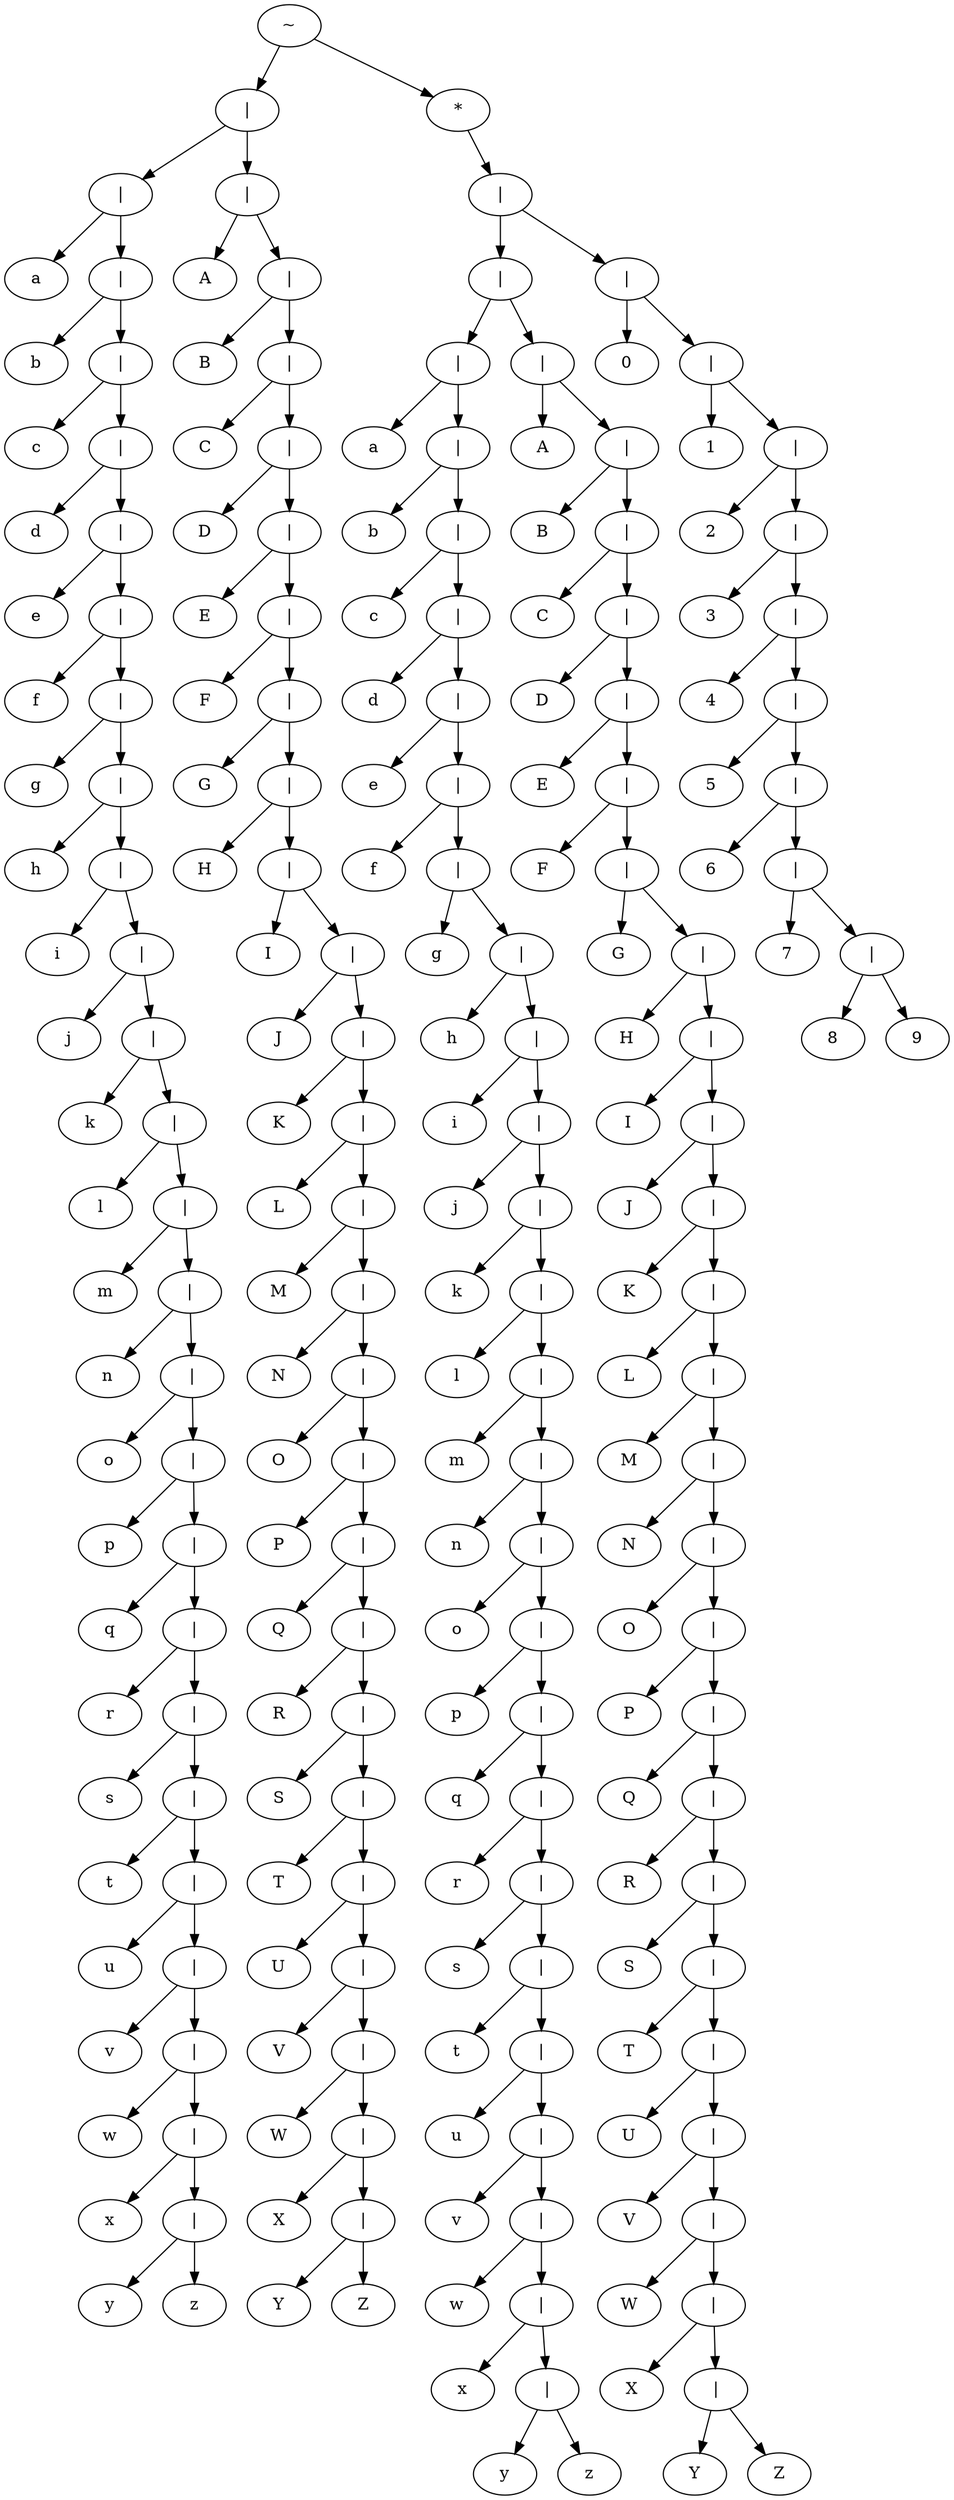 //	File[/Users/lee/Main/Proj/On_BJTU/Compiler_Projects/LiaLEX/regex_analyze.cpp] Line[315]	2022-09-29 19:30
digraph Identifier { 
1 [label = "~" ] 
2 [label = "|" ] 
3 [label = "|" ] 
4 [label = "a" ] 
3 -> 4 
5 [label = "|" ] 
6 [label = "b" ] 
5 -> 6 
7 [label = "|" ] 
8 [label = "c" ] 
7 -> 8 
9 [label = "|" ] 
10 [label = "d" ] 
9 -> 10 
11 [label = "|" ] 
12 [label = "e" ] 
11 -> 12 
13 [label = "|" ] 
14 [label = "f" ] 
13 -> 14 
15 [label = "|" ] 
16 [label = "g" ] 
15 -> 16 
17 [label = "|" ] 
18 [label = "h" ] 
17 -> 18 
19 [label = "|" ] 
20 [label = "i" ] 
19 -> 20 
21 [label = "|" ] 
22 [label = "j" ] 
21 -> 22 
23 [label = "|" ] 
24 [label = "k" ] 
23 -> 24 
25 [label = "|" ] 
26 [label = "l" ] 
25 -> 26 
27 [label = "|" ] 
28 [label = "m" ] 
27 -> 28 
29 [label = "|" ] 
30 [label = "n" ] 
29 -> 30 
31 [label = "|" ] 
32 [label = "o" ] 
31 -> 32 
33 [label = "|" ] 
34 [label = "p" ] 
33 -> 34 
35 [label = "|" ] 
36 [label = "q" ] 
35 -> 36 
37 [label = "|" ] 
38 [label = "r" ] 
37 -> 38 
39 [label = "|" ] 
40 [label = "s" ] 
39 -> 40 
41 [label = "|" ] 
42 [label = "t" ] 
41 -> 42 
43 [label = "|" ] 
44 [label = "u" ] 
43 -> 44 
45 [label = "|" ] 
46 [label = "v" ] 
45 -> 46 
47 [label = "|" ] 
48 [label = "w" ] 
47 -> 48 
49 [label = "|" ] 
50 [label = "x" ] 
49 -> 50 
51 [label = "|" ] 
52 [label = "y" ] 
51 -> 52 
53 [label = "z" ] 
51 -> 53 
49 -> 51 
47 -> 49 
45 -> 47 
43 -> 45 
41 -> 43 
39 -> 41 
37 -> 39 
35 -> 37 
33 -> 35 
31 -> 33 
29 -> 31 
27 -> 29 
25 -> 27 
23 -> 25 
21 -> 23 
19 -> 21 
17 -> 19 
15 -> 17 
13 -> 15 
11 -> 13 
9 -> 11 
7 -> 9 
5 -> 7 
3 -> 5 
2 -> 3 
54 [label = "|" ] 
55 [label = "A" ] 
54 -> 55 
56 [label = "|" ] 
57 [label = "B" ] 
56 -> 57 
58 [label = "|" ] 
59 [label = "C" ] 
58 -> 59 
60 [label = "|" ] 
61 [label = "D" ] 
60 -> 61 
62 [label = "|" ] 
63 [label = "E" ] 
62 -> 63 
64 [label = "|" ] 
65 [label = "F" ] 
64 -> 65 
66 [label = "|" ] 
67 [label = "G" ] 
66 -> 67 
68 [label = "|" ] 
69 [label = "H" ] 
68 -> 69 
70 [label = "|" ] 
71 [label = "I" ] 
70 -> 71 
72 [label = "|" ] 
73 [label = "J" ] 
72 -> 73 
74 [label = "|" ] 
75 [label = "K" ] 
74 -> 75 
76 [label = "|" ] 
77 [label = "L" ] 
76 -> 77 
78 [label = "|" ] 
79 [label = "M" ] 
78 -> 79 
80 [label = "|" ] 
81 [label = "N" ] 
80 -> 81 
82 [label = "|" ] 
83 [label = "O" ] 
82 -> 83 
84 [label = "|" ] 
85 [label = "P" ] 
84 -> 85 
86 [label = "|" ] 
87 [label = "Q" ] 
86 -> 87 
88 [label = "|" ] 
89 [label = "R" ] 
88 -> 89 
90 [label = "|" ] 
91 [label = "S" ] 
90 -> 91 
92 [label = "|" ] 
93 [label = "T" ] 
92 -> 93 
94 [label = "|" ] 
95 [label = "U" ] 
94 -> 95 
96 [label = "|" ] 
97 [label = "V" ] 
96 -> 97 
98 [label = "|" ] 
99 [label = "W" ] 
98 -> 99 
100 [label = "|" ] 
101 [label = "X" ] 
100 -> 101 
102 [label = "|" ] 
103 [label = "Y" ] 
102 -> 103 
104 [label = "Z" ] 
102 -> 104 
100 -> 102 
98 -> 100 
96 -> 98 
94 -> 96 
92 -> 94 
90 -> 92 
88 -> 90 
86 -> 88 
84 -> 86 
82 -> 84 
80 -> 82 
78 -> 80 
76 -> 78 
74 -> 76 
72 -> 74 
70 -> 72 
68 -> 70 
66 -> 68 
64 -> 66 
62 -> 64 
60 -> 62 
58 -> 60 
56 -> 58 
54 -> 56 
2 -> 54 
1 -> 2 
105 [label = "*" ] 
106 [label = "|" ] 
107 [label = "|" ] 
108 [label = "|" ] 
109 [label = "a" ] 
108 -> 109 
110 [label = "|" ] 
111 [label = "b" ] 
110 -> 111 
112 [label = "|" ] 
113 [label = "c" ] 
112 -> 113 
114 [label = "|" ] 
115 [label = "d" ] 
114 -> 115 
116 [label = "|" ] 
117 [label = "e" ] 
116 -> 117 
118 [label = "|" ] 
119 [label = "f" ] 
118 -> 119 
120 [label = "|" ] 
121 [label = "g" ] 
120 -> 121 
122 [label = "|" ] 
123 [label = "h" ] 
122 -> 123 
124 [label = "|" ] 
125 [label = "i" ] 
124 -> 125 
126 [label = "|" ] 
127 [label = "j" ] 
126 -> 127 
128 [label = "|" ] 
129 [label = "k" ] 
128 -> 129 
130 [label = "|" ] 
131 [label = "l" ] 
130 -> 131 
132 [label = "|" ] 
133 [label = "m" ] 
132 -> 133 
134 [label = "|" ] 
135 [label = "n" ] 
134 -> 135 
136 [label = "|" ] 
137 [label = "o" ] 
136 -> 137 
138 [label = "|" ] 
139 [label = "p" ] 
138 -> 139 
140 [label = "|" ] 
141 [label = "q" ] 
140 -> 141 
142 [label = "|" ] 
143 [label = "r" ] 
142 -> 143 
144 [label = "|" ] 
145 [label = "s" ] 
144 -> 145 
146 [label = "|" ] 
147 [label = "t" ] 
146 -> 147 
148 [label = "|" ] 
149 [label = "u" ] 
148 -> 149 
150 [label = "|" ] 
151 [label = "v" ] 
150 -> 151 
152 [label = "|" ] 
153 [label = "w" ] 
152 -> 153 
154 [label = "|" ] 
155 [label = "x" ] 
154 -> 155 
156 [label = "|" ] 
157 [label = "y" ] 
156 -> 157 
158 [label = "z" ] 
156 -> 158 
154 -> 156 
152 -> 154 
150 -> 152 
148 -> 150 
146 -> 148 
144 -> 146 
142 -> 144 
140 -> 142 
138 -> 140 
136 -> 138 
134 -> 136 
132 -> 134 
130 -> 132 
128 -> 130 
126 -> 128 
124 -> 126 
122 -> 124 
120 -> 122 
118 -> 120 
116 -> 118 
114 -> 116 
112 -> 114 
110 -> 112 
108 -> 110 
107 -> 108 
159 [label = "|" ] 
160 [label = "A" ] 
159 -> 160 
161 [label = "|" ] 
162 [label = "B" ] 
161 -> 162 
163 [label = "|" ] 
164 [label = "C" ] 
163 -> 164 
165 [label = "|" ] 
166 [label = "D" ] 
165 -> 166 
167 [label = "|" ] 
168 [label = "E" ] 
167 -> 168 
169 [label = "|" ] 
170 [label = "F" ] 
169 -> 170 
171 [label = "|" ] 
172 [label = "G" ] 
171 -> 172 
173 [label = "|" ] 
174 [label = "H" ] 
173 -> 174 
175 [label = "|" ] 
176 [label = "I" ] 
175 -> 176 
177 [label = "|" ] 
178 [label = "J" ] 
177 -> 178 
179 [label = "|" ] 
180 [label = "K" ] 
179 -> 180 
181 [label = "|" ] 
182 [label = "L" ] 
181 -> 182 
183 [label = "|" ] 
184 [label = "M" ] 
183 -> 184 
185 [label = "|" ] 
186 [label = "N" ] 
185 -> 186 
187 [label = "|" ] 
188 [label = "O" ] 
187 -> 188 
189 [label = "|" ] 
190 [label = "P" ] 
189 -> 190 
191 [label = "|" ] 
192 [label = "Q" ] 
191 -> 192 
193 [label = "|" ] 
194 [label = "R" ] 
193 -> 194 
195 [label = "|" ] 
196 [label = "S" ] 
195 -> 196 
197 [label = "|" ] 
198 [label = "T" ] 
197 -> 198 
199 [label = "|" ] 
200 [label = "U" ] 
199 -> 200 
201 [label = "|" ] 
202 [label = "V" ] 
201 -> 202 
203 [label = "|" ] 
204 [label = "W" ] 
203 -> 204 
205 [label = "|" ] 
206 [label = "X" ] 
205 -> 206 
207 [label = "|" ] 
208 [label = "Y" ] 
207 -> 208 
209 [label = "Z" ] 
207 -> 209 
205 -> 207 
203 -> 205 
201 -> 203 
199 -> 201 
197 -> 199 
195 -> 197 
193 -> 195 
191 -> 193 
189 -> 191 
187 -> 189 
185 -> 187 
183 -> 185 
181 -> 183 
179 -> 181 
177 -> 179 
175 -> 177 
173 -> 175 
171 -> 173 
169 -> 171 
167 -> 169 
165 -> 167 
163 -> 165 
161 -> 163 
159 -> 161 
107 -> 159 
106 -> 107 
210 [label = "|" ] 
211 [label = "0" ] 
210 -> 211 
212 [label = "|" ] 
213 [label = "1" ] 
212 -> 213 
214 [label = "|" ] 
215 [label = "2" ] 
214 -> 215 
216 [label = "|" ] 
217 [label = "3" ] 
216 -> 217 
218 [label = "|" ] 
219 [label = "4" ] 
218 -> 219 
220 [label = "|" ] 
221 [label = "5" ] 
220 -> 221 
222 [label = "|" ] 
223 [label = "6" ] 
222 -> 223 
224 [label = "|" ] 
225 [label = "7" ] 
224 -> 225 
226 [label = "|" ] 
227 [label = "8" ] 
226 -> 227 
228 [label = "9" ] 
226 -> 228 
224 -> 226 
222 -> 224 
220 -> 222 
218 -> 220 
216 -> 218 
214 -> 216 
212 -> 214 
210 -> 212 
106 -> 210 
105 -> 106 
1 -> 105 
} 
